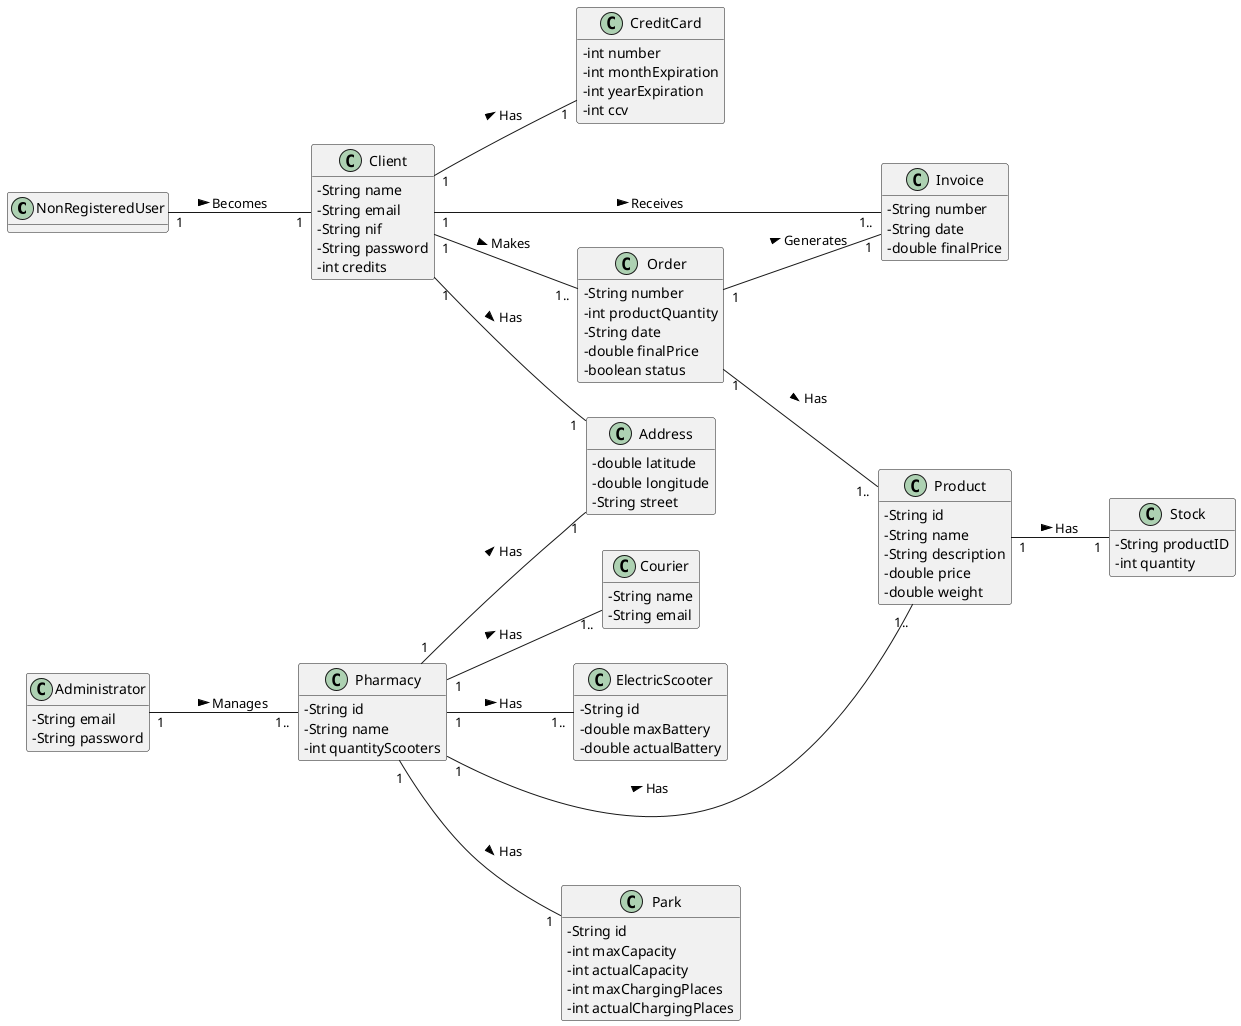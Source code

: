 @startuml
skinparam classAttributeIconSize 0
hide methods
left to right direction

class NonRegisteredUser {
}

class Client {
  -String name
  -String email
  -String nif
  -String password
  -int credits
}

class Administrator {
  -String email
  -String password
}

class Courier {
  -String name
  -String email
}

class Pharmacy {
  -String id
  -String name
  -int quantityScooters
  }

class ElectricScooter {
  -String id
  -double maxBattery
  -double actualBattery
  }

class Order {
  -String number
  -int productQuantity
  -String date
  -double finalPrice
  -boolean status
  }

class Invoice {
  -String number
  -String date
  -double finalPrice
  }

class Stock {
  -String productID
  -int quantity
}

class Product {
  -String id
  -String name
  -String description
  -double price
  -double weight
}

class Address {
  -double latitude
  -double longitude
  -String street
}

class CreditCard {
  -int number
  -int monthExpiration
  -int yearExpiration
  -int ccv
}

class Park {
  -String id
  -int maxCapacity
  -int actualCapacity
  -int maxChargingPlaces
  -int actualChargingPlaces
}

NonRegisteredUser "1" -- "1" Client: Becomes >
Client "1" -- "1" Address: Has >
Client "1" -- "1" CreditCard: Has >
Client "1" -- "1.." Invoice: Receives >
Client "1" -- "1.." Order: Makes >

Order "1" -- "1.." Product: Has >
Order "1" -- "1" Invoice: Generates >
  
Pharmacy "1" -- "1" Park: Has >
Pharmacy "1" -- "1.." Product: Has >
Pharmacy "1" -- "1.." Courier: Has >
Pharmacy "1" -- "1" Address: Has >
Pharmacy "1" -- "1.." ElectricScooter: Has >

Product "1" -- "1" Stock: Has > 

Administrator "1" -- "1.." Pharmacy: Manages >


@enduml
